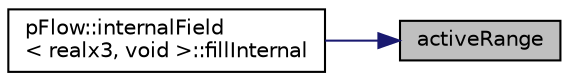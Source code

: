 digraph "activeRange"
{
 // LATEX_PDF_SIZE
  edge [fontname="Helvetica",fontsize="10",labelfontname="Helvetica",labelfontsize="10"];
  node [fontname="Helvetica",fontsize="10",shape=record];
  rankdir="RL";
  Node1 [label="activeRange",height=0.2,width=0.4,color="black", fillcolor="grey75", style="filled", fontcolor="black",tooltip=" "];
  Node1 -> Node2 [dir="back",color="midnightblue",fontsize="10",style="solid",fontname="Helvetica"];
  Node2 [label="pFlow::internalField\l\< realx3, void \>::fillInternal",height=0.2,width=0.4,color="black", fillcolor="white", style="filled",URL="$classpFlow_1_1internalField.html#af12eaa3ab088b32abf49705bf76ba293",tooltip=" "];
}
